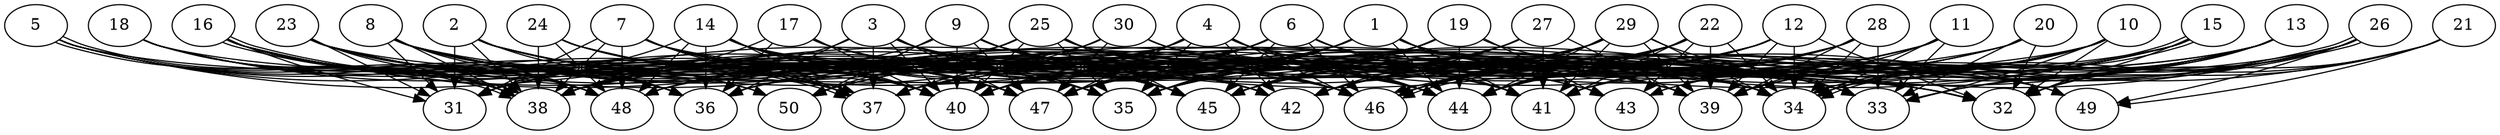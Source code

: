 // DAG automatically generated by daggen at Thu Oct  3 14:07:58 2019
// ./daggen --dot -n 50 --ccr 0.3 --fat 0.9 --regular 0.9 --density 0.7 --mindata 5242880 --maxdata 52428800 
digraph G {
  1 [size="166539947", alpha="0.14", expect_size="49961984"] 
  1 -> 32 [size ="49961984"]
  1 -> 34 [size ="49961984"]
  1 -> 35 [size ="49961984"]
  1 -> 36 [size ="49961984"]
  1 -> 38 [size ="49961984"]
  1 -> 39 [size ="49961984"]
  1 -> 40 [size ="49961984"]
  1 -> 41 [size ="49961984"]
  1 -> 44 [size ="49961984"]
  1 -> 47 [size ="49961984"]
  1 -> 48 [size ="49961984"]
  1 -> 49 [size ="49961984"]
  1 -> 50 [size ="49961984"]
  2 [size="74294613", alpha="0.12", expect_size="22288384"] 
  2 -> 31 [size ="22288384"]
  2 -> 35 [size ="22288384"]
  2 -> 36 [size ="22288384"]
  2 -> 38 [size ="22288384"]
  2 -> 40 [size ="22288384"]
  2 -> 42 [size ="22288384"]
  2 -> 43 [size ="22288384"]
  2 -> 44 [size ="22288384"]
  2 -> 45 [size ="22288384"]
  2 -> 47 [size ="22288384"]
  3 [size="83636907", alpha="0.03", expect_size="25091072"] 
  3 -> 34 [size ="25091072"]
  3 -> 35 [size ="25091072"]
  3 -> 36 [size ="25091072"]
  3 -> 37 [size ="25091072"]
  3 -> 38 [size ="25091072"]
  3 -> 39 [size ="25091072"]
  3 -> 40 [size ="25091072"]
  3 -> 42 [size ="25091072"]
  3 -> 45 [size ="25091072"]
  3 -> 47 [size ="25091072"]
  4 [size="36256427", alpha="0.01", expect_size="10876928"] 
  4 -> 32 [size ="10876928"]
  4 -> 33 [size ="10876928"]
  4 -> 35 [size ="10876928"]
  4 -> 38 [size ="10876928"]
  4 -> 40 [size ="10876928"]
  4 -> 42 [size ="10876928"]
  4 -> 44 [size ="10876928"]
  4 -> 46 [size ="10876928"]
  4 -> 47 [size ="10876928"]
  4 -> 48 [size ="10876928"]
  5 [size="36618240", alpha="0.07", expect_size="10985472"] 
  5 -> 36 [size ="10985472"]
  5 -> 37 [size ="10985472"]
  5 -> 38 [size ="10985472"]
  5 -> 38 [size ="10985472"]
  5 -> 42 [size ="10985472"]
  5 -> 46 [size ="10985472"]
  5 -> 47 [size ="10985472"]
  5 -> 48 [size ="10985472"]
  5 -> 50 [size ="10985472"]
  6 [size="26344107", alpha="0.20", expect_size="7903232"] 
  6 -> 33 [size ="7903232"]
  6 -> 36 [size ="7903232"]
  6 -> 39 [size ="7903232"]
  6 -> 40 [size ="7903232"]
  6 -> 41 [size ="7903232"]
  6 -> 45 [size ="7903232"]
  6 -> 46 [size ="7903232"]
  6 -> 47 [size ="7903232"]
  6 -> 48 [size ="7903232"]
  7 [size="95856640", alpha="0.01", expect_size="28756992"] 
  7 -> 31 [size ="28756992"]
  7 -> 35 [size ="28756992"]
  7 -> 37 [size ="28756992"]
  7 -> 38 [size ="28756992"]
  7 -> 39 [size ="28756992"]
  7 -> 40 [size ="28756992"]
  7 -> 42 [size ="28756992"]
  7 -> 45 [size ="28756992"]
  7 -> 46 [size ="28756992"]
  7 -> 47 [size ="28756992"]
  7 -> 48 [size ="28756992"]
  7 -> 49 [size ="28756992"]
  8 [size="88524800", alpha="0.02", expect_size="26557440"] 
  8 -> 31 [size ="26557440"]
  8 -> 32 [size ="26557440"]
  8 -> 35 [size ="26557440"]
  8 -> 36 [size ="26557440"]
  8 -> 38 [size ="26557440"]
  8 -> 40 [size ="26557440"]
  8 -> 42 [size ="26557440"]
  8 -> 44 [size ="26557440"]
  8 -> 45 [size ="26557440"]
  8 -> 46 [size ="26557440"]
  8 -> 47 [size ="26557440"]
  8 -> 48 [size ="26557440"]
  8 -> 50 [size ="26557440"]
  9 [size="22927360", alpha="0.15", expect_size="6878208"] 
  9 -> 31 [size ="6878208"]
  9 -> 33 [size ="6878208"]
  9 -> 40 [size ="6878208"]
  9 -> 42 [size ="6878208"]
  9 -> 44 [size ="6878208"]
  9 -> 45 [size ="6878208"]
  9 -> 46 [size ="6878208"]
  9 -> 47 [size ="6878208"]
  9 -> 50 [size ="6878208"]
  10 [size="167004160", alpha="0.19", expect_size="50101248"] 
  10 -> 32 [size ="50101248"]
  10 -> 33 [size ="50101248"]
  10 -> 34 [size ="50101248"]
  10 -> 36 [size ="50101248"]
  10 -> 37 [size ="50101248"]
  10 -> 39 [size ="50101248"]
  10 -> 42 [size ="50101248"]
  10 -> 43 [size ="50101248"]
  10 -> 44 [size ="50101248"]
  10 -> 47 [size ="50101248"]
  11 [size="60876800", alpha="0.09", expect_size="18263040"] 
  11 -> 33 [size ="18263040"]
  11 -> 34 [size ="18263040"]
  11 -> 37 [size ="18263040"]
  11 -> 39 [size ="18263040"]
  11 -> 42 [size ="18263040"]
  11 -> 46 [size ="18263040"]
  11 -> 47 [size ="18263040"]
  12 [size="173076480", alpha="0.10", expect_size="51922944"] 
  12 -> 32 [size ="51922944"]
  12 -> 34 [size ="51922944"]
  12 -> 37 [size ="51922944"]
  12 -> 39 [size ="51922944"]
  12 -> 40 [size ="51922944"]
  12 -> 44 [size ="51922944"]
  12 -> 46 [size ="51922944"]
  12 -> 47 [size ="51922944"]
  13 [size="112189440", alpha="0.13", expect_size="33656832"] 
  13 -> 32 [size ="33656832"]
  13 -> 33 [size ="33656832"]
  13 -> 34 [size ="33656832"]
  13 -> 35 [size ="33656832"]
  13 -> 37 [size ="33656832"]
  13 -> 39 [size ="33656832"]
  13 -> 40 [size ="33656832"]
  13 -> 42 [size ="33656832"]
  13 -> 43 [size ="33656832"]
  13 -> 46 [size ="33656832"]
  14 [size="132037973", alpha="0.02", expect_size="39611392"] 
  14 -> 31 [size ="39611392"]
  14 -> 32 [size ="39611392"]
  14 -> 34 [size ="39611392"]
  14 -> 36 [size ="39611392"]
  14 -> 37 [size ="39611392"]
  14 -> 40 [size ="39611392"]
  14 -> 42 [size ="39611392"]
  14 -> 43 [size ="39611392"]
  14 -> 47 [size ="39611392"]
  14 -> 48 [size ="39611392"]
  15 [size="137127253", alpha="0.14", expect_size="41138176"] 
  15 -> 32 [size ="41138176"]
  15 -> 34 [size ="41138176"]
  15 -> 34 [size ="41138176"]
  15 -> 35 [size ="41138176"]
  15 -> 37 [size ="41138176"]
  15 -> 40 [size ="41138176"]
  15 -> 41 [size ="41138176"]
  15 -> 44 [size ="41138176"]
  16 [size="34925227", alpha="0.04", expect_size="10477568"] 
  16 -> 31 [size ="10477568"]
  16 -> 35 [size ="10477568"]
  16 -> 36 [size ="10477568"]
  16 -> 37 [size ="10477568"]
  16 -> 37 [size ="10477568"]
  16 -> 38 [size ="10477568"]
  16 -> 40 [size ="10477568"]
  16 -> 44 [size ="10477568"]
  16 -> 46 [size ="10477568"]
  16 -> 47 [size ="10477568"]
  16 -> 50 [size ="10477568"]
  17 [size="31447040", alpha="0.01", expect_size="9434112"] 
  17 -> 34 [size ="9434112"]
  17 -> 36 [size ="9434112"]
  17 -> 38 [size ="9434112"]
  17 -> 39 [size ="9434112"]
  17 -> 40 [size ="9434112"]
  17 -> 45 [size ="9434112"]
  18 [size="40079360", alpha="0.03", expect_size="12023808"] 
  18 -> 35 [size ="12023808"]
  18 -> 36 [size ="12023808"]
  18 -> 37 [size ="12023808"]
  18 -> 38 [size ="12023808"]
  18 -> 40 [size ="12023808"]
  18 -> 44 [size ="12023808"]
  18 -> 48 [size ="12023808"]
  19 [size="55057067", alpha="0.05", expect_size="16517120"] 
  19 -> 35 [size ="16517120"]
  19 -> 40 [size ="16517120"]
  19 -> 43 [size ="16517120"]
  19 -> 44 [size ="16517120"]
  19 -> 45 [size ="16517120"]
  19 -> 49 [size ="16517120"]
  19 -> 50 [size ="16517120"]
  20 [size="18735787", alpha="0.07", expect_size="5620736"] 
  20 -> 32 [size ="5620736"]
  20 -> 33 [size ="5620736"]
  20 -> 38 [size ="5620736"]
  20 -> 42 [size ="5620736"]
  20 -> 45 [size ="5620736"]
  20 -> 46 [size ="5620736"]
  21 [size="168765440", alpha="0.08", expect_size="50629632"] 
  21 -> 32 [size ="50629632"]
  21 -> 33 [size ="50629632"]
  21 -> 34 [size ="50629632"]
  21 -> 44 [size ="50629632"]
  21 -> 49 [size ="50629632"]
  22 [size="81633280", alpha="0.16", expect_size="24489984"] 
  22 -> 31 [size ="24489984"]
  22 -> 34 [size ="24489984"]
  22 -> 39 [size ="24489984"]
  22 -> 40 [size ="24489984"]
  22 -> 41 [size ="24489984"]
  22 -> 42 [size ="24489984"]
  22 -> 43 [size ="24489984"]
  22 -> 44 [size ="24489984"]
  22 -> 46 [size ="24489984"]
  22 -> 47 [size ="24489984"]
  23 [size="162696533", alpha="0.13", expect_size="48808960"] 
  23 -> 31 [size ="48808960"]
  23 -> 34 [size ="48808960"]
  23 -> 35 [size ="48808960"]
  23 -> 37 [size ="48808960"]
  23 -> 38 [size ="48808960"]
  23 -> 40 [size ="48808960"]
  23 -> 41 [size ="48808960"]
  23 -> 46 [size ="48808960"]
  23 -> 47 [size ="48808960"]
  23 -> 48 [size ="48808960"]
  24 [size="105840640", alpha="0.12", expect_size="31752192"] 
  24 -> 38 [size ="31752192"]
  24 -> 39 [size ="31752192"]
  24 -> 40 [size ="31752192"]
  24 -> 45 [size ="31752192"]
  24 -> 46 [size ="31752192"]
  24 -> 47 [size ="31752192"]
  24 -> 48 [size ="31752192"]
  25 [size="125364907", alpha="0.13", expect_size="37609472"] 
  25 -> 33 [size ="37609472"]
  25 -> 34 [size ="37609472"]
  25 -> 35 [size ="37609472"]
  25 -> 38 [size ="37609472"]
  25 -> 40 [size ="37609472"]
  25 -> 41 [size ="37609472"]
  25 -> 45 [size ="37609472"]
  25 -> 46 [size ="37609472"]
  25 -> 48 [size ="37609472"]
  25 -> 50 [size ="37609472"]
  26 [size="78557867", alpha="0.15", expect_size="23567360"] 
  26 -> 32 [size ="23567360"]
  26 -> 34 [size ="23567360"]
  26 -> 35 [size ="23567360"]
  26 -> 39 [size ="23567360"]
  26 -> 41 [size ="23567360"]
  26 -> 44 [size ="23567360"]
  26 -> 46 [size ="23567360"]
  26 -> 46 [size ="23567360"]
  26 -> 48 [size ="23567360"]
  26 -> 49 [size ="23567360"]
  27 [size="108806827", alpha="0.08", expect_size="32642048"] 
  27 -> 35 [size ="32642048"]
  27 -> 39 [size ="32642048"]
  27 -> 41 [size ="32642048"]
  27 -> 42 [size ="32642048"]
  27 -> 45 [size ="32642048"]
  27 -> 47 [size ="32642048"]
  28 [size="114735787", alpha="0.09", expect_size="34420736"] 
  28 -> 33 [size ="34420736"]
  28 -> 34 [size ="34420736"]
  28 -> 36 [size ="34420736"]
  28 -> 39 [size ="34420736"]
  28 -> 41 [size ="34420736"]
  28 -> 42 [size ="34420736"]
  28 -> 44 [size ="34420736"]
  28 -> 45 [size ="34420736"]
  28 -> 46 [size ="34420736"]
  28 -> 47 [size ="34420736"]
  29 [size="140062720", alpha="0.11", expect_size="42018816"] 
  29 -> 33 [size ="42018816"]
  29 -> 34 [size ="42018816"]
  29 -> 35 [size ="42018816"]
  29 -> 38 [size ="42018816"]
  29 -> 39 [size ="42018816"]
  29 -> 40 [size ="42018816"]
  29 -> 41 [size ="42018816"]
  29 -> 44 [size ="42018816"]
  29 -> 45 [size ="42018816"]
  29 -> 46 [size ="42018816"]
  29 -> 50 [size ="42018816"]
  30 [size="25965227", alpha="0.12", expect_size="7789568"] 
  30 -> 34 [size ="7789568"]
  30 -> 37 [size ="7789568"]
  30 -> 38 [size ="7789568"]
  30 -> 41 [size ="7789568"]
  30 -> 44 [size ="7789568"]
  30 -> 47 [size ="7789568"]
  31 [size="83845120", alpha="0.19", expect_size="25153536"] 
  32 [size="148196693", alpha="0.05", expect_size="44459008"] 
  33 [size="118551893", alpha="0.04", expect_size="35565568"] 
  34 [size="61074773", alpha="0.17", expect_size="18322432"] 
  35 [size="151831893", alpha="0.05", expect_size="45549568"] 
  36 [size="95395840", alpha="0.16", expect_size="28618752"] 
  37 [size="57924267", alpha="0.08", expect_size="17377280"] 
  38 [size="117794133", alpha="0.03", expect_size="35338240"] 
  39 [size="31491413", alpha="0.03", expect_size="9447424"] 
  40 [size="119036587", alpha="0.03", expect_size="35710976"] 
  41 [size="58105173", alpha="0.02", expect_size="17431552"] 
  42 [size="49384107", alpha="0.10", expect_size="14815232"] 
  43 [size="91190613", alpha="0.16", expect_size="27357184"] 
  44 [size="120951467", alpha="0.13", expect_size="36285440"] 
  45 [size="95941973", alpha="0.04", expect_size="28782592"] 
  46 [size="135819947", alpha="0.02", expect_size="40745984"] 
  47 [size="100747947", alpha="0.12", expect_size="30224384"] 
  48 [size="161983147", alpha="0.15", expect_size="48594944"] 
  49 [size="27559253", alpha="0.13", expect_size="8267776"] 
  50 [size="49633280", alpha="0.13", expect_size="14889984"] 
}
